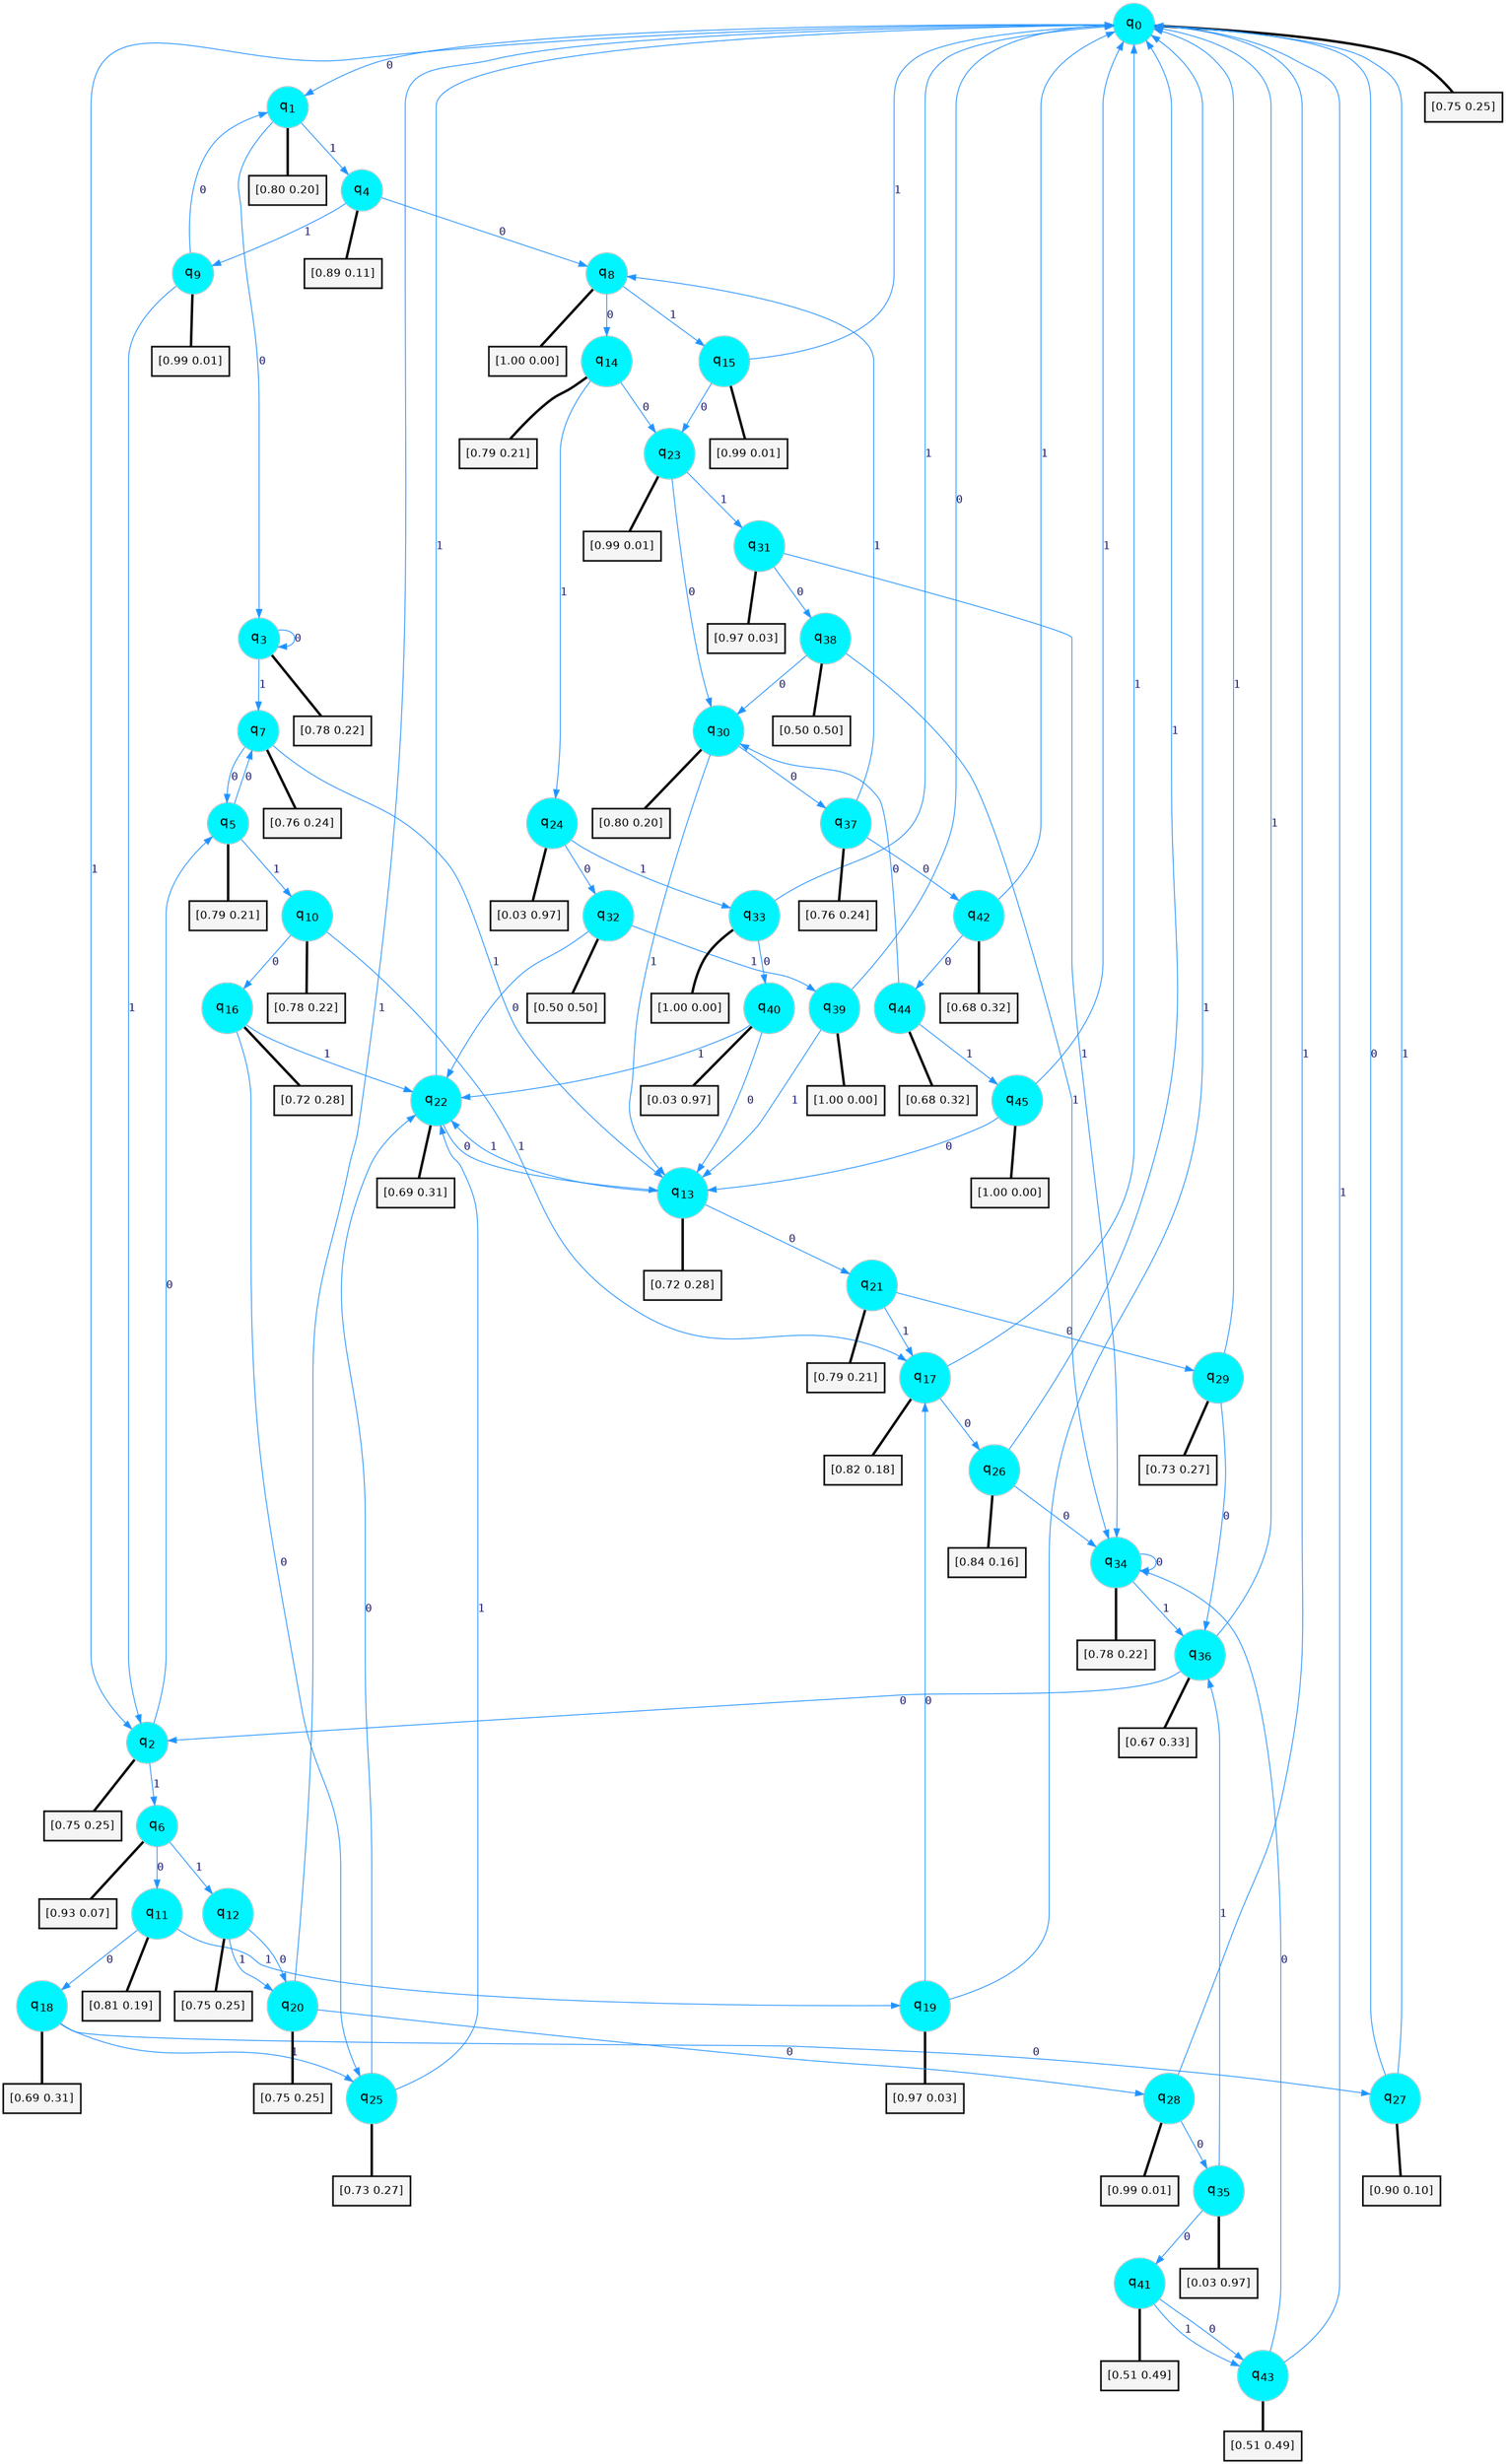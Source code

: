 digraph G {
graph [
bgcolor=transparent, dpi=300, rankdir=TD, size="40,25"];
node [
color=gray, fillcolor=turquoise1, fontcolor=black, fontname=Helvetica, fontsize=16, fontweight=bold, shape=circle, style=filled];
edge [
arrowsize=1, color=dodgerblue1, fontcolor=midnightblue, fontname=courier, fontweight=bold, penwidth=1, style=solid, weight=20];
0[label=<q<SUB>0</SUB>>];
1[label=<q<SUB>1</SUB>>];
2[label=<q<SUB>2</SUB>>];
3[label=<q<SUB>3</SUB>>];
4[label=<q<SUB>4</SUB>>];
5[label=<q<SUB>5</SUB>>];
6[label=<q<SUB>6</SUB>>];
7[label=<q<SUB>7</SUB>>];
8[label=<q<SUB>8</SUB>>];
9[label=<q<SUB>9</SUB>>];
10[label=<q<SUB>10</SUB>>];
11[label=<q<SUB>11</SUB>>];
12[label=<q<SUB>12</SUB>>];
13[label=<q<SUB>13</SUB>>];
14[label=<q<SUB>14</SUB>>];
15[label=<q<SUB>15</SUB>>];
16[label=<q<SUB>16</SUB>>];
17[label=<q<SUB>17</SUB>>];
18[label=<q<SUB>18</SUB>>];
19[label=<q<SUB>19</SUB>>];
20[label=<q<SUB>20</SUB>>];
21[label=<q<SUB>21</SUB>>];
22[label=<q<SUB>22</SUB>>];
23[label=<q<SUB>23</SUB>>];
24[label=<q<SUB>24</SUB>>];
25[label=<q<SUB>25</SUB>>];
26[label=<q<SUB>26</SUB>>];
27[label=<q<SUB>27</SUB>>];
28[label=<q<SUB>28</SUB>>];
29[label=<q<SUB>29</SUB>>];
30[label=<q<SUB>30</SUB>>];
31[label=<q<SUB>31</SUB>>];
32[label=<q<SUB>32</SUB>>];
33[label=<q<SUB>33</SUB>>];
34[label=<q<SUB>34</SUB>>];
35[label=<q<SUB>35</SUB>>];
36[label=<q<SUB>36</SUB>>];
37[label=<q<SUB>37</SUB>>];
38[label=<q<SUB>38</SUB>>];
39[label=<q<SUB>39</SUB>>];
40[label=<q<SUB>40</SUB>>];
41[label=<q<SUB>41</SUB>>];
42[label=<q<SUB>42</SUB>>];
43[label=<q<SUB>43</SUB>>];
44[label=<q<SUB>44</SUB>>];
45[label=<q<SUB>45</SUB>>];
46[label="[0.75 0.25]", shape=box,fontcolor=black, fontname=Helvetica, fontsize=14, penwidth=2, fillcolor=whitesmoke,color=black];
47[label="[0.80 0.20]", shape=box,fontcolor=black, fontname=Helvetica, fontsize=14, penwidth=2, fillcolor=whitesmoke,color=black];
48[label="[0.75 0.25]", shape=box,fontcolor=black, fontname=Helvetica, fontsize=14, penwidth=2, fillcolor=whitesmoke,color=black];
49[label="[0.78 0.22]", shape=box,fontcolor=black, fontname=Helvetica, fontsize=14, penwidth=2, fillcolor=whitesmoke,color=black];
50[label="[0.89 0.11]", shape=box,fontcolor=black, fontname=Helvetica, fontsize=14, penwidth=2, fillcolor=whitesmoke,color=black];
51[label="[0.79 0.21]", shape=box,fontcolor=black, fontname=Helvetica, fontsize=14, penwidth=2, fillcolor=whitesmoke,color=black];
52[label="[0.93 0.07]", shape=box,fontcolor=black, fontname=Helvetica, fontsize=14, penwidth=2, fillcolor=whitesmoke,color=black];
53[label="[0.76 0.24]", shape=box,fontcolor=black, fontname=Helvetica, fontsize=14, penwidth=2, fillcolor=whitesmoke,color=black];
54[label="[1.00 0.00]", shape=box,fontcolor=black, fontname=Helvetica, fontsize=14, penwidth=2, fillcolor=whitesmoke,color=black];
55[label="[0.99 0.01]", shape=box,fontcolor=black, fontname=Helvetica, fontsize=14, penwidth=2, fillcolor=whitesmoke,color=black];
56[label="[0.78 0.22]", shape=box,fontcolor=black, fontname=Helvetica, fontsize=14, penwidth=2, fillcolor=whitesmoke,color=black];
57[label="[0.81 0.19]", shape=box,fontcolor=black, fontname=Helvetica, fontsize=14, penwidth=2, fillcolor=whitesmoke,color=black];
58[label="[0.75 0.25]", shape=box,fontcolor=black, fontname=Helvetica, fontsize=14, penwidth=2, fillcolor=whitesmoke,color=black];
59[label="[0.72 0.28]", shape=box,fontcolor=black, fontname=Helvetica, fontsize=14, penwidth=2, fillcolor=whitesmoke,color=black];
60[label="[0.79 0.21]", shape=box,fontcolor=black, fontname=Helvetica, fontsize=14, penwidth=2, fillcolor=whitesmoke,color=black];
61[label="[0.99 0.01]", shape=box,fontcolor=black, fontname=Helvetica, fontsize=14, penwidth=2, fillcolor=whitesmoke,color=black];
62[label="[0.72 0.28]", shape=box,fontcolor=black, fontname=Helvetica, fontsize=14, penwidth=2, fillcolor=whitesmoke,color=black];
63[label="[0.82 0.18]", shape=box,fontcolor=black, fontname=Helvetica, fontsize=14, penwidth=2, fillcolor=whitesmoke,color=black];
64[label="[0.69 0.31]", shape=box,fontcolor=black, fontname=Helvetica, fontsize=14, penwidth=2, fillcolor=whitesmoke,color=black];
65[label="[0.97 0.03]", shape=box,fontcolor=black, fontname=Helvetica, fontsize=14, penwidth=2, fillcolor=whitesmoke,color=black];
66[label="[0.75 0.25]", shape=box,fontcolor=black, fontname=Helvetica, fontsize=14, penwidth=2, fillcolor=whitesmoke,color=black];
67[label="[0.79 0.21]", shape=box,fontcolor=black, fontname=Helvetica, fontsize=14, penwidth=2, fillcolor=whitesmoke,color=black];
68[label="[0.69 0.31]", shape=box,fontcolor=black, fontname=Helvetica, fontsize=14, penwidth=2, fillcolor=whitesmoke,color=black];
69[label="[0.99 0.01]", shape=box,fontcolor=black, fontname=Helvetica, fontsize=14, penwidth=2, fillcolor=whitesmoke,color=black];
70[label="[0.03 0.97]", shape=box,fontcolor=black, fontname=Helvetica, fontsize=14, penwidth=2, fillcolor=whitesmoke,color=black];
71[label="[0.73 0.27]", shape=box,fontcolor=black, fontname=Helvetica, fontsize=14, penwidth=2, fillcolor=whitesmoke,color=black];
72[label="[0.84 0.16]", shape=box,fontcolor=black, fontname=Helvetica, fontsize=14, penwidth=2, fillcolor=whitesmoke,color=black];
73[label="[0.90 0.10]", shape=box,fontcolor=black, fontname=Helvetica, fontsize=14, penwidth=2, fillcolor=whitesmoke,color=black];
74[label="[0.99 0.01]", shape=box,fontcolor=black, fontname=Helvetica, fontsize=14, penwidth=2, fillcolor=whitesmoke,color=black];
75[label="[0.73 0.27]", shape=box,fontcolor=black, fontname=Helvetica, fontsize=14, penwidth=2, fillcolor=whitesmoke,color=black];
76[label="[0.80 0.20]", shape=box,fontcolor=black, fontname=Helvetica, fontsize=14, penwidth=2, fillcolor=whitesmoke,color=black];
77[label="[0.97 0.03]", shape=box,fontcolor=black, fontname=Helvetica, fontsize=14, penwidth=2, fillcolor=whitesmoke,color=black];
78[label="[0.50 0.50]", shape=box,fontcolor=black, fontname=Helvetica, fontsize=14, penwidth=2, fillcolor=whitesmoke,color=black];
79[label="[1.00 0.00]", shape=box,fontcolor=black, fontname=Helvetica, fontsize=14, penwidth=2, fillcolor=whitesmoke,color=black];
80[label="[0.78 0.22]", shape=box,fontcolor=black, fontname=Helvetica, fontsize=14, penwidth=2, fillcolor=whitesmoke,color=black];
81[label="[0.03 0.97]", shape=box,fontcolor=black, fontname=Helvetica, fontsize=14, penwidth=2, fillcolor=whitesmoke,color=black];
82[label="[0.67 0.33]", shape=box,fontcolor=black, fontname=Helvetica, fontsize=14, penwidth=2, fillcolor=whitesmoke,color=black];
83[label="[0.76 0.24]", shape=box,fontcolor=black, fontname=Helvetica, fontsize=14, penwidth=2, fillcolor=whitesmoke,color=black];
84[label="[0.50 0.50]", shape=box,fontcolor=black, fontname=Helvetica, fontsize=14, penwidth=2, fillcolor=whitesmoke,color=black];
85[label="[1.00 0.00]", shape=box,fontcolor=black, fontname=Helvetica, fontsize=14, penwidth=2, fillcolor=whitesmoke,color=black];
86[label="[0.03 0.97]", shape=box,fontcolor=black, fontname=Helvetica, fontsize=14, penwidth=2, fillcolor=whitesmoke,color=black];
87[label="[0.51 0.49]", shape=box,fontcolor=black, fontname=Helvetica, fontsize=14, penwidth=2, fillcolor=whitesmoke,color=black];
88[label="[0.68 0.32]", shape=box,fontcolor=black, fontname=Helvetica, fontsize=14, penwidth=2, fillcolor=whitesmoke,color=black];
89[label="[0.51 0.49]", shape=box,fontcolor=black, fontname=Helvetica, fontsize=14, penwidth=2, fillcolor=whitesmoke,color=black];
90[label="[0.68 0.32]", shape=box,fontcolor=black, fontname=Helvetica, fontsize=14, penwidth=2, fillcolor=whitesmoke,color=black];
91[label="[1.00 0.00]", shape=box,fontcolor=black, fontname=Helvetica, fontsize=14, penwidth=2, fillcolor=whitesmoke,color=black];
0->1 [label=0];
0->2 [label=1];
0->46 [arrowhead=none, penwidth=3,color=black];
1->3 [label=0];
1->4 [label=1];
1->47 [arrowhead=none, penwidth=3,color=black];
2->5 [label=0];
2->6 [label=1];
2->48 [arrowhead=none, penwidth=3,color=black];
3->3 [label=0];
3->7 [label=1];
3->49 [arrowhead=none, penwidth=3,color=black];
4->8 [label=0];
4->9 [label=1];
4->50 [arrowhead=none, penwidth=3,color=black];
5->7 [label=0];
5->10 [label=1];
5->51 [arrowhead=none, penwidth=3,color=black];
6->11 [label=0];
6->12 [label=1];
6->52 [arrowhead=none, penwidth=3,color=black];
7->5 [label=0];
7->13 [label=1];
7->53 [arrowhead=none, penwidth=3,color=black];
8->14 [label=0];
8->15 [label=1];
8->54 [arrowhead=none, penwidth=3,color=black];
9->1 [label=0];
9->2 [label=1];
9->55 [arrowhead=none, penwidth=3,color=black];
10->16 [label=0];
10->17 [label=1];
10->56 [arrowhead=none, penwidth=3,color=black];
11->18 [label=0];
11->19 [label=1];
11->57 [arrowhead=none, penwidth=3,color=black];
12->20 [label=0];
12->20 [label=1];
12->58 [arrowhead=none, penwidth=3,color=black];
13->21 [label=0];
13->22 [label=1];
13->59 [arrowhead=none, penwidth=3,color=black];
14->23 [label=0];
14->24 [label=1];
14->60 [arrowhead=none, penwidth=3,color=black];
15->23 [label=0];
15->0 [label=1];
15->61 [arrowhead=none, penwidth=3,color=black];
16->25 [label=0];
16->22 [label=1];
16->62 [arrowhead=none, penwidth=3,color=black];
17->26 [label=0];
17->0 [label=1];
17->63 [arrowhead=none, penwidth=3,color=black];
18->27 [label=0];
18->25 [label=1];
18->64 [arrowhead=none, penwidth=3,color=black];
19->17 [label=0];
19->0 [label=1];
19->65 [arrowhead=none, penwidth=3,color=black];
20->28 [label=0];
20->0 [label=1];
20->66 [arrowhead=none, penwidth=3,color=black];
21->29 [label=0];
21->17 [label=1];
21->67 [arrowhead=none, penwidth=3,color=black];
22->13 [label=0];
22->0 [label=1];
22->68 [arrowhead=none, penwidth=3,color=black];
23->30 [label=0];
23->31 [label=1];
23->69 [arrowhead=none, penwidth=3,color=black];
24->32 [label=0];
24->33 [label=1];
24->70 [arrowhead=none, penwidth=3,color=black];
25->22 [label=0];
25->22 [label=1];
25->71 [arrowhead=none, penwidth=3,color=black];
26->34 [label=0];
26->0 [label=1];
26->72 [arrowhead=none, penwidth=3,color=black];
27->0 [label=0];
27->0 [label=1];
27->73 [arrowhead=none, penwidth=3,color=black];
28->35 [label=0];
28->0 [label=1];
28->74 [arrowhead=none, penwidth=3,color=black];
29->36 [label=0];
29->0 [label=1];
29->75 [arrowhead=none, penwidth=3,color=black];
30->37 [label=0];
30->13 [label=1];
30->76 [arrowhead=none, penwidth=3,color=black];
31->38 [label=0];
31->34 [label=1];
31->77 [arrowhead=none, penwidth=3,color=black];
32->22 [label=0];
32->39 [label=1];
32->78 [arrowhead=none, penwidth=3,color=black];
33->40 [label=0];
33->0 [label=1];
33->79 [arrowhead=none, penwidth=3,color=black];
34->34 [label=0];
34->36 [label=1];
34->80 [arrowhead=none, penwidth=3,color=black];
35->41 [label=0];
35->36 [label=1];
35->81 [arrowhead=none, penwidth=3,color=black];
36->2 [label=0];
36->0 [label=1];
36->82 [arrowhead=none, penwidth=3,color=black];
37->42 [label=0];
37->8 [label=1];
37->83 [arrowhead=none, penwidth=3,color=black];
38->30 [label=0];
38->34 [label=1];
38->84 [arrowhead=none, penwidth=3,color=black];
39->0 [label=0];
39->13 [label=1];
39->85 [arrowhead=none, penwidth=3,color=black];
40->13 [label=0];
40->22 [label=1];
40->86 [arrowhead=none, penwidth=3,color=black];
41->43 [label=0];
41->43 [label=1];
41->87 [arrowhead=none, penwidth=3,color=black];
42->44 [label=0];
42->0 [label=1];
42->88 [arrowhead=none, penwidth=3,color=black];
43->34 [label=0];
43->0 [label=1];
43->89 [arrowhead=none, penwidth=3,color=black];
44->30 [label=0];
44->45 [label=1];
44->90 [arrowhead=none, penwidth=3,color=black];
45->13 [label=0];
45->0 [label=1];
45->91 [arrowhead=none, penwidth=3,color=black];
}
